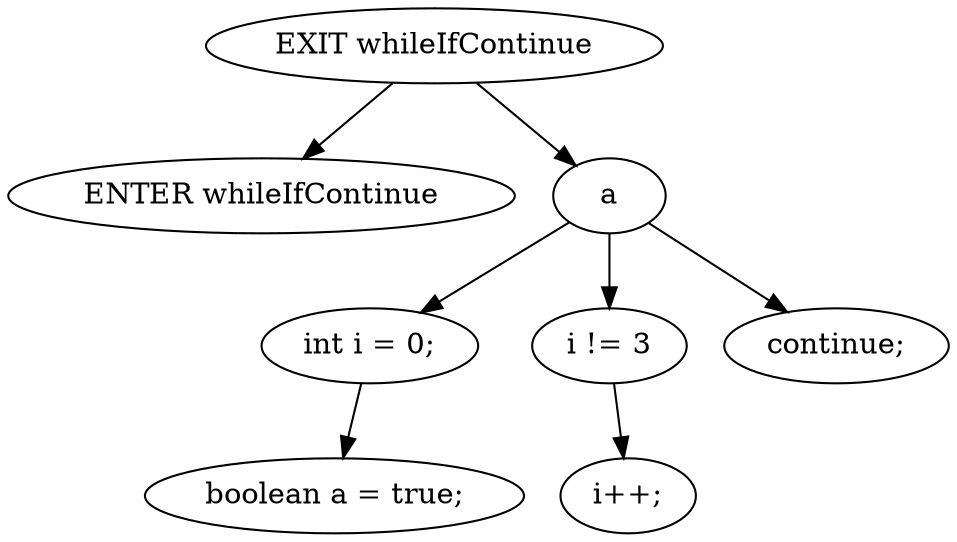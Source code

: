 digraph G {
  0 [ label="ENTER whileIfContinue" ];
  1 [ label="EXIT whileIfContinue" ];
  2 [ label="boolean a = true;" ];
  3 [ label="int i = 0;" ];
  4 [ label="a" ];
  5 [ label="i++;" ];
  6 [ label="i != 3" ];
  7 [ label="continue;" ];
  1 -> 0;
  1 -> 4;
  4 -> 6;
  4 -> 3;
  6 -> 5;
  3 -> 2;
  4 -> 7;
}
